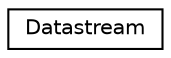digraph "Graphical Class Hierarchy"
{
 // LATEX_PDF_SIZE
  edge [fontname="Helvetica",fontsize="10",labelfontname="Helvetica",labelfontsize="10"];
  node [fontname="Helvetica",fontsize="10",shape=record];
  rankdir="LR";
  Node0 [label="Datastream",height=0.2,width=0.4,color="black", fillcolor="white", style="filled",URL="$classDatastream.html",tooltip=" "];
}
